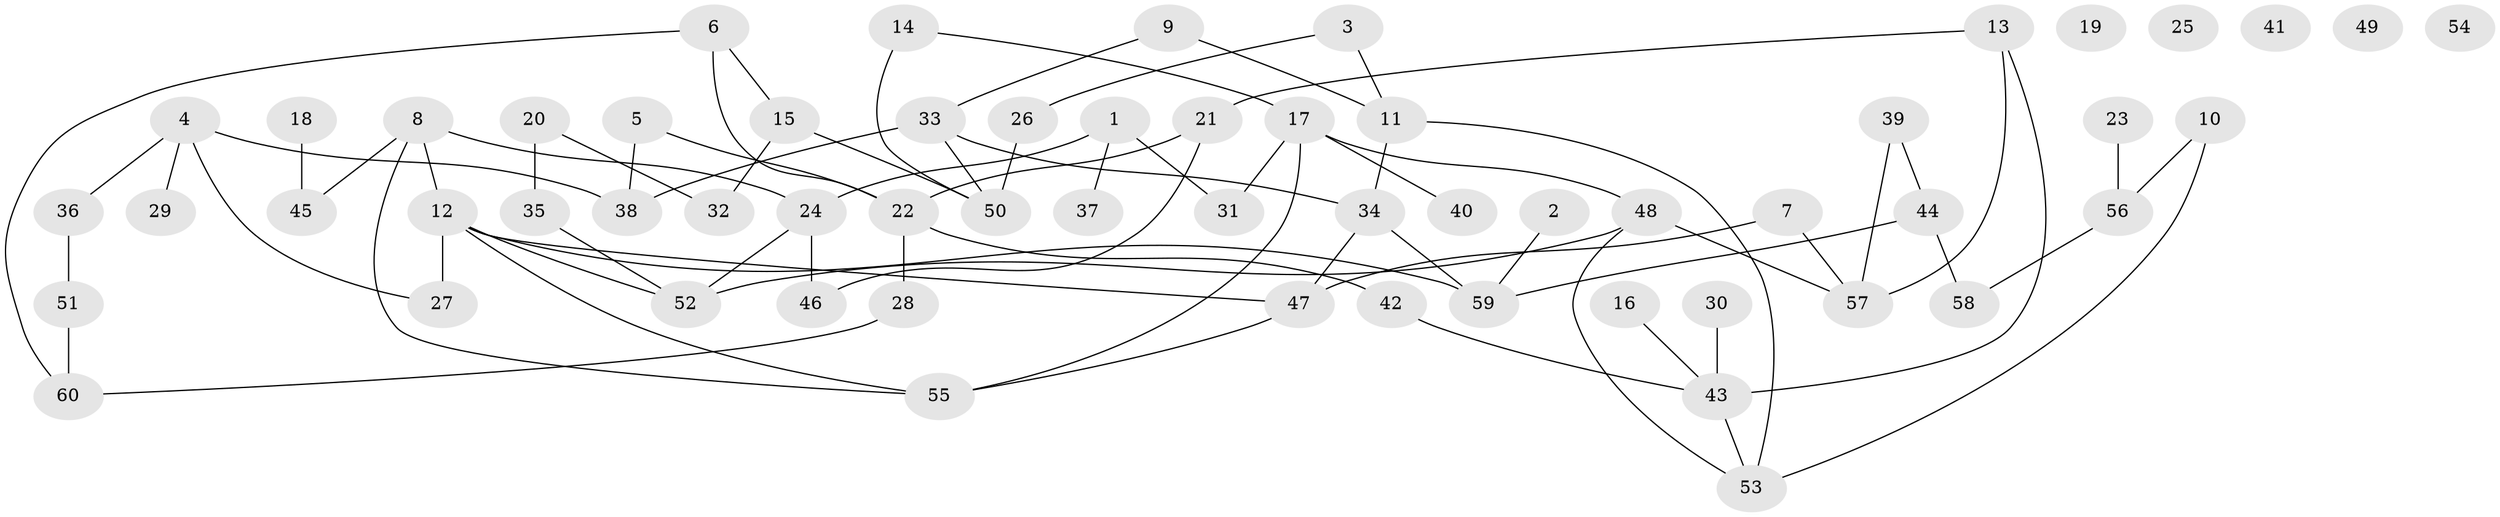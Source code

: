 // coarse degree distribution, {4: 0.36, 3: 0.24, 2: 0.12, 5: 0.08, 6: 0.04, 7: 0.04, 1: 0.12}
// Generated by graph-tools (version 1.1) at 2025/48/03/04/25 22:48:26]
// undirected, 60 vertices, 76 edges
graph export_dot {
  node [color=gray90,style=filled];
  1;
  2;
  3;
  4;
  5;
  6;
  7;
  8;
  9;
  10;
  11;
  12;
  13;
  14;
  15;
  16;
  17;
  18;
  19;
  20;
  21;
  22;
  23;
  24;
  25;
  26;
  27;
  28;
  29;
  30;
  31;
  32;
  33;
  34;
  35;
  36;
  37;
  38;
  39;
  40;
  41;
  42;
  43;
  44;
  45;
  46;
  47;
  48;
  49;
  50;
  51;
  52;
  53;
  54;
  55;
  56;
  57;
  58;
  59;
  60;
  1 -- 24;
  1 -- 31;
  1 -- 37;
  2 -- 59;
  3 -- 11;
  3 -- 26;
  4 -- 27;
  4 -- 29;
  4 -- 36;
  4 -- 38;
  5 -- 22;
  5 -- 38;
  6 -- 15;
  6 -- 22;
  6 -- 60;
  7 -- 47;
  7 -- 57;
  8 -- 12;
  8 -- 24;
  8 -- 45;
  8 -- 55;
  9 -- 11;
  9 -- 33;
  10 -- 53;
  10 -- 56;
  11 -- 34;
  11 -- 53;
  12 -- 27;
  12 -- 47;
  12 -- 52;
  12 -- 55;
  12 -- 59;
  13 -- 21;
  13 -- 43;
  13 -- 57;
  14 -- 17;
  14 -- 50;
  15 -- 32;
  15 -- 50;
  16 -- 43;
  17 -- 31;
  17 -- 40;
  17 -- 48;
  17 -- 55;
  18 -- 45;
  20 -- 32;
  20 -- 35;
  21 -- 22;
  21 -- 46;
  22 -- 28;
  22 -- 42;
  23 -- 56;
  24 -- 46;
  24 -- 52;
  26 -- 50;
  28 -- 60;
  30 -- 43;
  33 -- 34;
  33 -- 38;
  33 -- 50;
  34 -- 47;
  34 -- 59;
  35 -- 52;
  36 -- 51;
  39 -- 44;
  39 -- 57;
  42 -- 43;
  43 -- 53;
  44 -- 58;
  44 -- 59;
  47 -- 55;
  48 -- 52;
  48 -- 53;
  48 -- 57;
  51 -- 60;
  56 -- 58;
}
